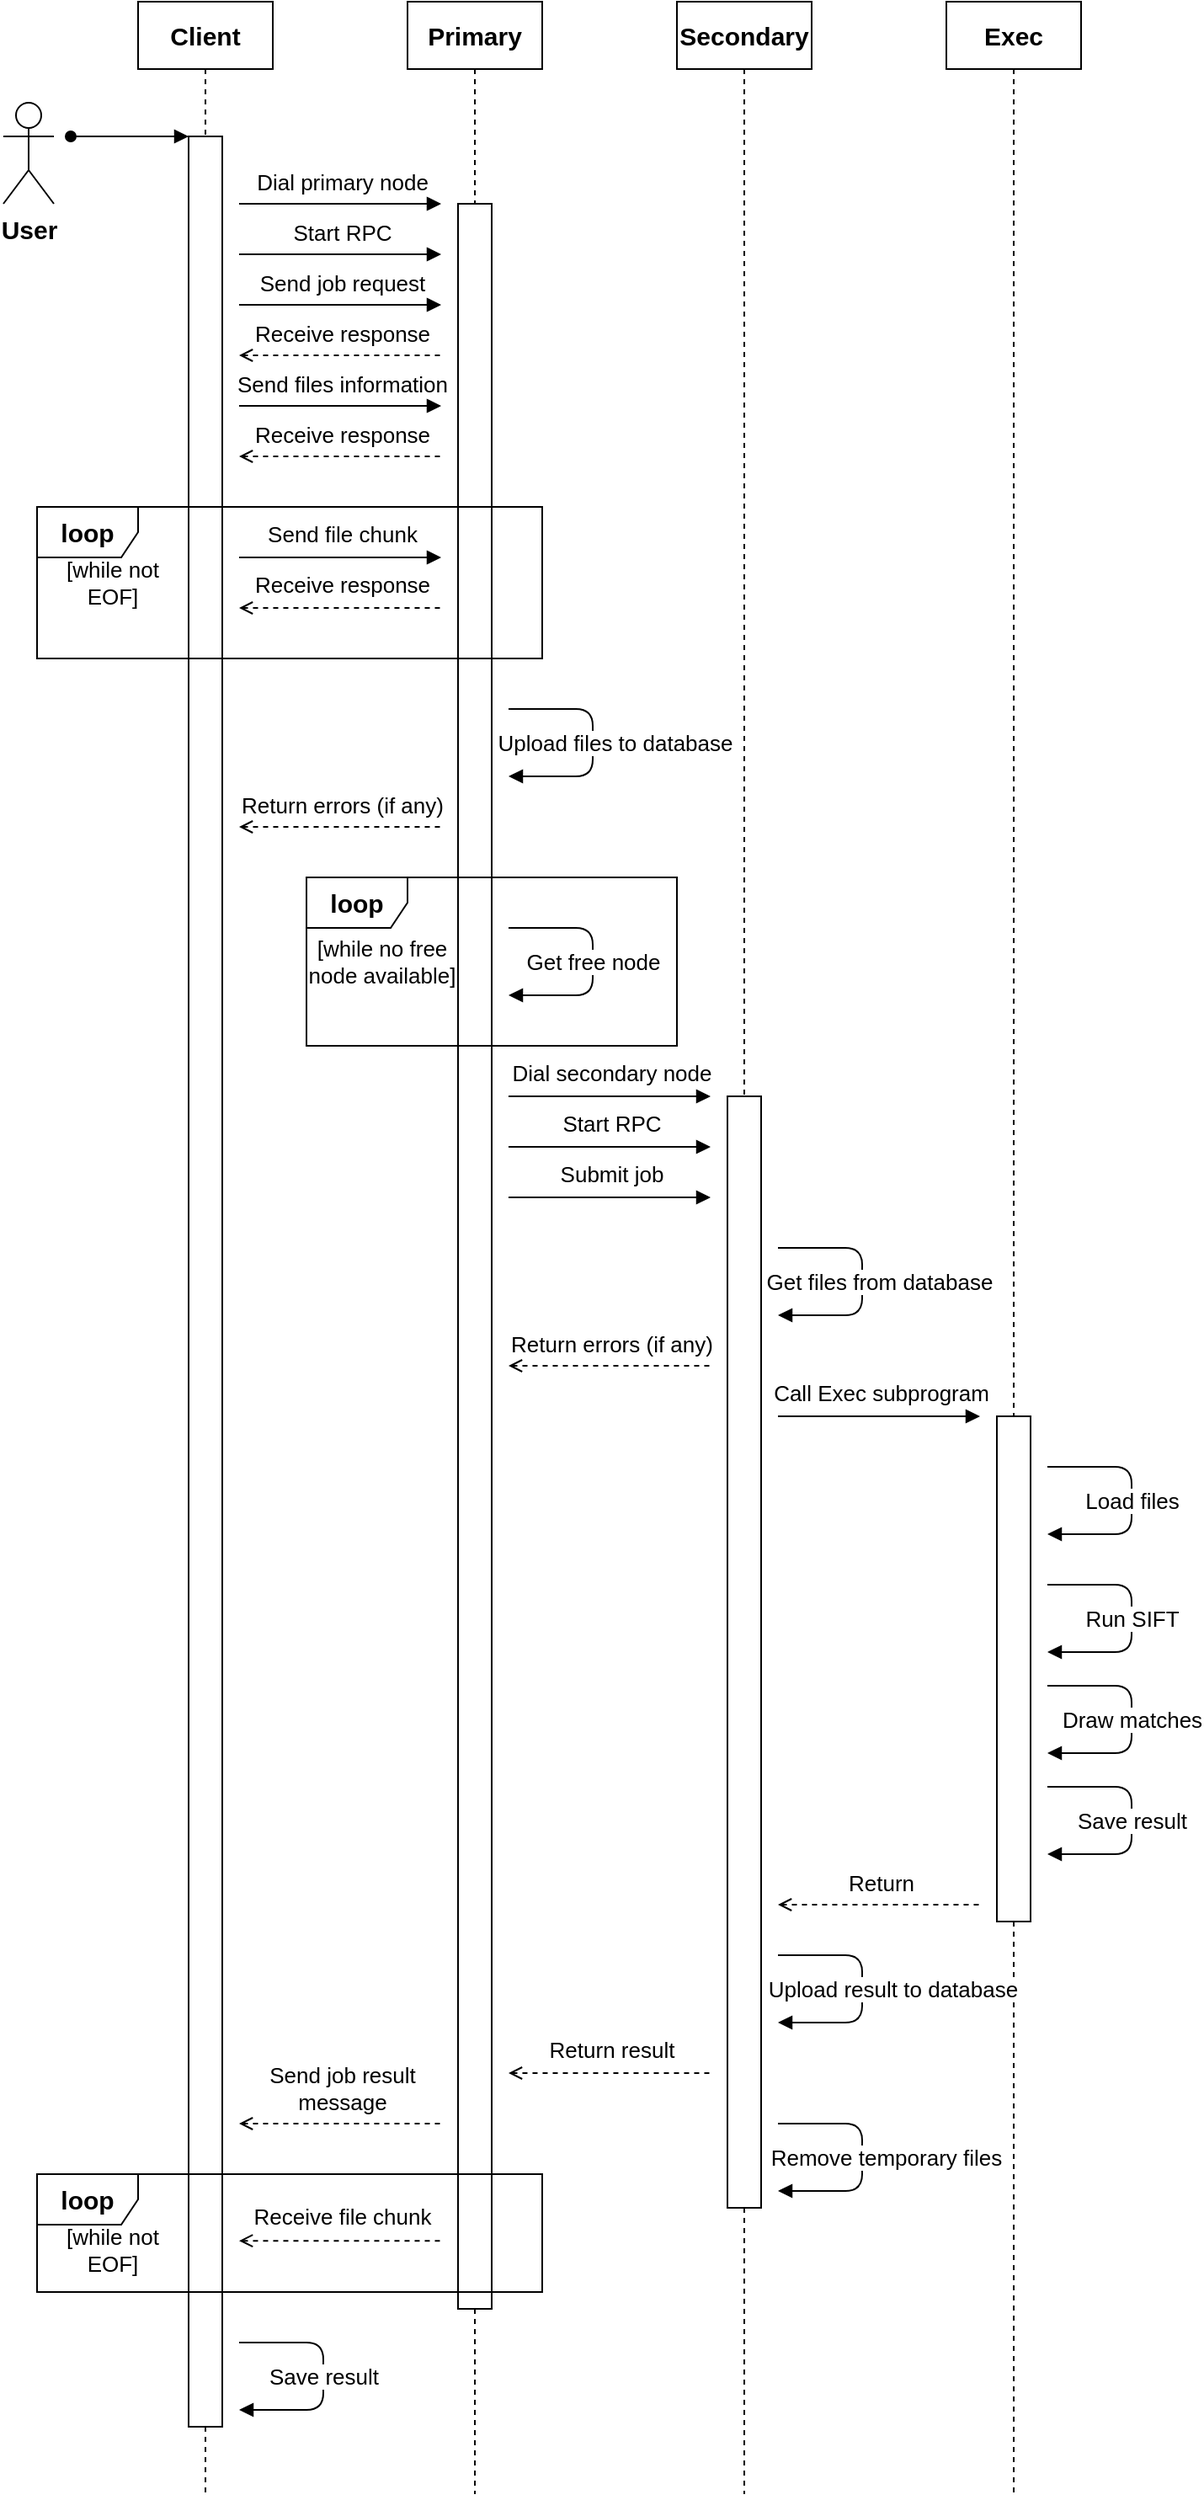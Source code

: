 <mxfile version="13.9.9" type="device"><diagram id="gENrjxhYz6SNcFy4eHOO" name="Page-1"><mxGraphModel dx="2377" dy="1714" grid="1" gridSize="10" guides="1" tooltips="1" connect="1" arrows="1" fold="1" page="1" pageScale="1" pageWidth="850" pageHeight="1100" math="0" shadow="0"><root><mxCell id="0"/><mxCell id="1" parent="0"/><mxCell id="9Et4dc-u3gkdTCAXErPt-13" style="edgeStyle=orthogonalEdgeStyle;rounded=0;orthogonalLoop=1;jettySize=auto;html=1;entryX=0;entryY=0;entryDx=0;entryDy=0;endArrow=block;endFill=1;startArrow=oval;startFill=1;fontSize=13;" parent="1" target="9Et4dc-u3gkdTCAXErPt-8" edge="1"><mxGeometry relative="1" as="geometry"><mxPoint x="80" y="120" as="sourcePoint"/><Array as="points"><mxPoint x="100" y="120"/><mxPoint x="100" y="120"/></Array></mxGeometry></mxCell><mxCell id="9Et4dc-u3gkdTCAXErPt-1" value="User" style="shape=umlActor;verticalLabelPosition=bottom;verticalAlign=top;html=1;outlineConnect=0;fontSize=15;fontStyle=1" parent="1" vertex="1"><mxGeometry x="40" y="100" width="30" height="60" as="geometry"/></mxCell><mxCell id="9Et4dc-u3gkdTCAXErPt-5" style="edgeStyle=orthogonalEdgeStyle;rounded=0;orthogonalLoop=1;jettySize=auto;html=1;dashed=1;endArrow=none;endFill=0;fontSize=13;" parent="1" source="9Et4dc-u3gkdTCAXErPt-8" edge="1"><mxGeometry relative="1" as="geometry"><mxPoint x="160" y="1520.914" as="targetPoint"/></mxGeometry></mxCell><mxCell id="9Et4dc-u3gkdTCAXErPt-2" value="Client" style="rounded=0;whiteSpace=wrap;html=1;fontSize=15;fontStyle=1" parent="1" vertex="1"><mxGeometry x="120" y="40" width="80" height="40" as="geometry"/></mxCell><mxCell id="9Et4dc-u3gkdTCAXErPt-6" style="edgeStyle=orthogonalEdgeStyle;rounded=0;orthogonalLoop=1;jettySize=auto;html=1;dashed=1;endArrow=none;endFill=0;fontSize=13;" parent="1" source="9Et4dc-u3gkdTCAXErPt-9" edge="1"><mxGeometry relative="1" as="geometry"><mxPoint x="320" y="1520" as="targetPoint"/></mxGeometry></mxCell><mxCell id="9Et4dc-u3gkdTCAXErPt-3" value="Primary" style="rounded=0;whiteSpace=wrap;html=1;fontSize=15;fontStyle=1" parent="1" vertex="1"><mxGeometry x="280" y="40" width="80" height="40" as="geometry"/></mxCell><mxCell id="9Et4dc-u3gkdTCAXErPt-4" value="Secondary" style="rounded=0;whiteSpace=wrap;html=1;fontSize=15;fontStyle=1" parent="1" vertex="1"><mxGeometry x="440" y="40" width="80" height="40" as="geometry"/></mxCell><mxCell id="9Et4dc-u3gkdTCAXErPt-9" value="" style="rounded=0;whiteSpace=wrap;html=1;fontSize=13;" parent="1" vertex="1"><mxGeometry x="310" y="160" width="20" height="1250" as="geometry"/></mxCell><mxCell id="9Et4dc-u3gkdTCAXErPt-10" style="edgeStyle=orthogonalEdgeStyle;rounded=0;orthogonalLoop=1;jettySize=auto;html=1;dashed=1;endArrow=none;endFill=0;fontSize=13;" parent="1" source="9Et4dc-u3gkdTCAXErPt-3" target="9Et4dc-u3gkdTCAXErPt-9" edge="1"><mxGeometry relative="1" as="geometry"><mxPoint x="320" y="1080" as="targetPoint"/><mxPoint x="320" y="80" as="sourcePoint"/></mxGeometry></mxCell><mxCell id="9Et4dc-u3gkdTCAXErPt-66" style="edgeStyle=orthogonalEdgeStyle;rounded=0;orthogonalLoop=1;jettySize=auto;html=1;startArrow=none;startFill=0;endArrow=none;endFill=0;dashed=1;fontSize=13;" parent="1" source="9Et4dc-u3gkdTCAXErPt-11" edge="1"><mxGeometry relative="1" as="geometry"><mxPoint x="480" y="1520" as="targetPoint"/></mxGeometry></mxCell><mxCell id="9Et4dc-u3gkdTCAXErPt-11" value="" style="rounded=0;whiteSpace=wrap;html=1;fontSize=13;" parent="1" vertex="1"><mxGeometry x="470" y="690" width="20" height="660" as="geometry"/></mxCell><mxCell id="9Et4dc-u3gkdTCAXErPt-12" style="edgeStyle=orthogonalEdgeStyle;rounded=0;orthogonalLoop=1;jettySize=auto;html=1;dashed=1;endArrow=none;endFill=0;fontSize=13;" parent="1" source="9Et4dc-u3gkdTCAXErPt-4" target="9Et4dc-u3gkdTCAXErPt-11" edge="1"><mxGeometry relative="1" as="geometry"><mxPoint x="480" y="1080" as="targetPoint"/><mxPoint x="480" y="80" as="sourcePoint"/></mxGeometry></mxCell><mxCell id="9Et4dc-u3gkdTCAXErPt-14" value="" style="endArrow=block;html=1;endFill=1;fontSize=13;" parent="1" edge="1"><mxGeometry width="50" height="50" relative="1" as="geometry"><mxPoint x="180" y="160" as="sourcePoint"/><mxPoint x="300" y="160" as="targetPoint"/></mxGeometry></mxCell><mxCell id="9Et4dc-u3gkdTCAXErPt-15" value="Dial primary node" style="edgeLabel;html=1;align=center;verticalAlign=middle;resizable=0;points=[];fontSize=13;" parent="9Et4dc-u3gkdTCAXErPt-14" vertex="1" connectable="0"><mxGeometry x="-0.22" y="-1" relative="1" as="geometry"><mxPoint x="13.33" y="-14" as="offset"/></mxGeometry></mxCell><mxCell id="9Et4dc-u3gkdTCAXErPt-16" value="" style="endArrow=block;html=1;endFill=1;fontSize=13;" parent="1" edge="1"><mxGeometry width="50" height="50" relative="1" as="geometry"><mxPoint x="180" y="190.0" as="sourcePoint"/><mxPoint x="300" y="190.0" as="targetPoint"/></mxGeometry></mxCell><mxCell id="9Et4dc-u3gkdTCAXErPt-17" value="Start RPC" style="edgeLabel;html=1;align=center;verticalAlign=middle;resizable=0;points=[];fontSize=13;" parent="9Et4dc-u3gkdTCAXErPt-16" vertex="1" connectable="0"><mxGeometry x="-0.22" y="-1" relative="1" as="geometry"><mxPoint x="13.33" y="-14" as="offset"/></mxGeometry></mxCell><mxCell id="9Et4dc-u3gkdTCAXErPt-18" value="" style="endArrow=block;html=1;endFill=1;fontSize=13;" parent="1" edge="1"><mxGeometry width="50" height="50" relative="1" as="geometry"><mxPoint x="180" y="220.0" as="sourcePoint"/><mxPoint x="300" y="220.0" as="targetPoint"/></mxGeometry></mxCell><mxCell id="9Et4dc-u3gkdTCAXErPt-19" value="Send job request" style="edgeLabel;html=1;align=center;verticalAlign=middle;resizable=0;points=[];fontSize=13;" parent="9Et4dc-u3gkdTCAXErPt-18" vertex="1" connectable="0"><mxGeometry x="-0.22" y="-1" relative="1" as="geometry"><mxPoint x="13.33" y="-14" as="offset"/></mxGeometry></mxCell><mxCell id="9Et4dc-u3gkdTCAXErPt-20" value="" style="endArrow=none;html=1;endFill=0;startArrow=open;startFill=0;dashed=1;fontSize=13;" parent="1" edge="1"><mxGeometry width="50" height="50" relative="1" as="geometry"><mxPoint x="180" y="250.0" as="sourcePoint"/><mxPoint x="300" y="250.0" as="targetPoint"/></mxGeometry></mxCell><mxCell id="9Et4dc-u3gkdTCAXErPt-21" value="Receive response" style="edgeLabel;html=1;align=center;verticalAlign=middle;resizable=0;points=[];fontSize=13;" parent="9Et4dc-u3gkdTCAXErPt-20" vertex="1" connectable="0"><mxGeometry x="-0.22" y="-1" relative="1" as="geometry"><mxPoint x="13.33" y="-14" as="offset"/></mxGeometry></mxCell><mxCell id="9Et4dc-u3gkdTCAXErPt-22" value="" style="endArrow=block;html=1;endFill=1;fontSize=13;" parent="1" edge="1"><mxGeometry width="50" height="50" relative="1" as="geometry"><mxPoint x="180" y="280.0" as="sourcePoint"/><mxPoint x="300" y="280.0" as="targetPoint"/></mxGeometry></mxCell><mxCell id="9Et4dc-u3gkdTCAXErPt-23" value="Send files information" style="edgeLabel;html=1;align=center;verticalAlign=middle;resizable=0;points=[];fontSize=13;" parent="9Et4dc-u3gkdTCAXErPt-22" vertex="1" connectable="0"><mxGeometry x="-0.22" y="-1" relative="1" as="geometry"><mxPoint x="13.33" y="-14" as="offset"/></mxGeometry></mxCell><mxCell id="9Et4dc-u3gkdTCAXErPt-24" value="" style="endArrow=none;html=1;endFill=0;startArrow=open;startFill=0;dashed=1;fontSize=13;" parent="1" edge="1"><mxGeometry width="50" height="50" relative="1" as="geometry"><mxPoint x="180" y="310" as="sourcePoint"/><mxPoint x="300" y="310" as="targetPoint"/></mxGeometry></mxCell><mxCell id="9Et4dc-u3gkdTCAXErPt-25" value="Receive response" style="edgeLabel;html=1;align=center;verticalAlign=middle;resizable=0;points=[];fontSize=13;" parent="9Et4dc-u3gkdTCAXErPt-24" vertex="1" connectable="0"><mxGeometry x="-0.22" y="-1" relative="1" as="geometry"><mxPoint x="13.33" y="-14" as="offset"/></mxGeometry></mxCell><mxCell id="9Et4dc-u3gkdTCAXErPt-39" value="" style="endArrow=block;html=1;endFill=1;fontSize=13;" parent="1" edge="1"><mxGeometry width="50" height="50" relative="1" as="geometry"><mxPoint x="180" y="1430" as="sourcePoint"/><mxPoint x="180" y="1470" as="targetPoint"/><Array as="points"><mxPoint x="230" y="1430"/><mxPoint x="230" y="1470"/></Array></mxGeometry></mxCell><mxCell id="9Et4dc-u3gkdTCAXErPt-40" value="Save result" style="edgeLabel;html=1;align=center;verticalAlign=middle;resizable=0;points=[];fontSize=13;" parent="9Et4dc-u3gkdTCAXErPt-39" vertex="1" connectable="0"><mxGeometry x="0.101" y="2" relative="1" as="geometry"><mxPoint x="-2" y="-7.14" as="offset"/></mxGeometry></mxCell><mxCell id="9Et4dc-u3gkdTCAXErPt-47" value="" style="endArrow=block;html=1;endFill=1;fontSize=13;" parent="1" edge="1"><mxGeometry width="50" height="50" relative="1" as="geometry"><mxPoint x="340" y="460" as="sourcePoint"/><mxPoint x="340" y="500" as="targetPoint"/><Array as="points"><mxPoint x="390" y="460"/><mxPoint x="390" y="500"/></Array></mxGeometry></mxCell><mxCell id="9Et4dc-u3gkdTCAXErPt-48" value="Upload files to database" style="edgeLabel;html=1;align=center;verticalAlign=middle;resizable=0;points=[];fontSize=13;" parent="9Et4dc-u3gkdTCAXErPt-47" vertex="1" connectable="0"><mxGeometry x="0.101" y="2" relative="1" as="geometry"><mxPoint x="11" y="-7.14" as="offset"/></mxGeometry></mxCell><mxCell id="9Et4dc-u3gkdTCAXErPt-51" value="&lt;b&gt;&lt;font style=&quot;font-size: 15px&quot;&gt;loop&lt;/font&gt;&lt;/b&gt;" style="shape=umlFrame;whiteSpace=wrap;html=1;container=1;collapsible=0;recursiveResize=0;fontSize=13;" parent="1" vertex="1"><mxGeometry x="220" y="560" width="220" height="100" as="geometry"/></mxCell><mxCell id="9Et4dc-u3gkdTCAXErPt-52" value="[while no free node available]" style="text;html=1;strokeColor=none;fillColor=none;align=center;verticalAlign=middle;whiteSpace=wrap;rounded=0;fontSize=13;" parent="9Et4dc-u3gkdTCAXErPt-51" vertex="1"><mxGeometry y="30" width="90" height="40" as="geometry"/></mxCell><mxCell id="9Et4dc-u3gkdTCAXErPt-83" value="" style="endArrow=block;html=1;endFill=1;fontSize=13;" parent="9Et4dc-u3gkdTCAXErPt-51" edge="1"><mxGeometry width="50" height="50" relative="1" as="geometry"><mxPoint x="120" y="30" as="sourcePoint"/><mxPoint x="120" y="70" as="targetPoint"/><Array as="points"><mxPoint x="170" y="30"/><mxPoint x="170" y="70"/></Array></mxGeometry></mxCell><mxCell id="9Et4dc-u3gkdTCAXErPt-84" value="Get free node" style="edgeLabel;html=1;align=center;verticalAlign=middle;resizable=0;points=[];fontSize=13;" parent="9Et4dc-u3gkdTCAXErPt-83" vertex="1" connectable="0"><mxGeometry x="0.101" y="2" relative="1" as="geometry"><mxPoint x="-2" y="-7.24" as="offset"/></mxGeometry></mxCell><mxCell id="9Et4dc-u3gkdTCAXErPt-55" value="" style="endArrow=block;html=1;endFill=1;fontSize=13;" parent="1" edge="1"><mxGeometry width="50" height="50" relative="1" as="geometry"><mxPoint x="340" y="690" as="sourcePoint"/><mxPoint x="460" y="690" as="targetPoint"/></mxGeometry></mxCell><mxCell id="9Et4dc-u3gkdTCAXErPt-56" value="Dial secondary node" style="edgeLabel;html=1;align=center;verticalAlign=middle;resizable=0;points=[];fontSize=13;" parent="9Et4dc-u3gkdTCAXErPt-55" vertex="1" connectable="0"><mxGeometry x="-0.22" y="-1" relative="1" as="geometry"><mxPoint x="13.33" y="-15" as="offset"/></mxGeometry></mxCell><mxCell id="9Et4dc-u3gkdTCAXErPt-57" value="" style="endArrow=block;html=1;endFill=1;fontSize=13;" parent="1" edge="1"><mxGeometry width="50" height="50" relative="1" as="geometry"><mxPoint x="340" y="720" as="sourcePoint"/><mxPoint x="460" y="720" as="targetPoint"/></mxGeometry></mxCell><mxCell id="9Et4dc-u3gkdTCAXErPt-58" value="Start RPC" style="edgeLabel;html=1;align=center;verticalAlign=middle;resizable=0;points=[];fontSize=13;" parent="9Et4dc-u3gkdTCAXErPt-57" vertex="1" connectable="0"><mxGeometry x="-0.22" y="-1" relative="1" as="geometry"><mxPoint x="13.33" y="-15" as="offset"/></mxGeometry></mxCell><mxCell id="9Et4dc-u3gkdTCAXErPt-59" value="" style="endArrow=block;html=1;endFill=1;fontSize=13;" parent="1" edge="1"><mxGeometry width="50" height="50" relative="1" as="geometry"><mxPoint x="340" y="750" as="sourcePoint"/><mxPoint x="460" y="750" as="targetPoint"/></mxGeometry></mxCell><mxCell id="9Et4dc-u3gkdTCAXErPt-60" value="Submit job" style="edgeLabel;html=1;align=center;verticalAlign=middle;resizable=0;points=[];fontSize=13;" parent="9Et4dc-u3gkdTCAXErPt-59" vertex="1" connectable="0"><mxGeometry x="-0.22" y="-1" relative="1" as="geometry"><mxPoint x="13.33" y="-15" as="offset"/></mxGeometry></mxCell><mxCell id="9Et4dc-u3gkdTCAXErPt-62" value="" style="endArrow=none;html=1;endFill=0;startArrow=open;startFill=0;dashed=1;fontSize=13;" parent="1" edge="1"><mxGeometry width="50" height="50" relative="1" as="geometry"><mxPoint x="180" y="1300" as="sourcePoint"/><mxPoint x="300" y="1300" as="targetPoint"/></mxGeometry></mxCell><mxCell id="9Et4dc-u3gkdTCAXErPt-63" value="Send job result&lt;br&gt;message" style="edgeLabel;html=1;align=center;verticalAlign=middle;resizable=0;points=[];fontSize=13;labelBackgroundColor=#ffffff;" parent="9Et4dc-u3gkdTCAXErPt-62" vertex="1" connectable="0"><mxGeometry x="-0.22" y="-1" relative="1" as="geometry"><mxPoint x="13.33" y="-22" as="offset"/></mxGeometry></mxCell><mxCell id="9Et4dc-u3gkdTCAXErPt-64" value="" style="endArrow=none;html=1;endFill=0;startArrow=open;startFill=0;dashed=1;fontSize=13;" parent="1" edge="1"><mxGeometry width="50" height="50" relative="1" as="geometry"><mxPoint x="340" y="1270" as="sourcePoint"/><mxPoint x="460" y="1270" as="targetPoint"/></mxGeometry></mxCell><mxCell id="9Et4dc-u3gkdTCAXErPt-65" value="Return result" style="edgeLabel;html=1;align=center;verticalAlign=middle;resizable=0;points=[];fontSize=13;" parent="9Et4dc-u3gkdTCAXErPt-64" vertex="1" connectable="0"><mxGeometry x="-0.22" y="-1" relative="1" as="geometry"><mxPoint x="13.33" y="-15" as="offset"/></mxGeometry></mxCell><mxCell id="9Et4dc-u3gkdTCAXErPt-8" value="" style="rounded=0;whiteSpace=wrap;html=1;fontSize=13;" parent="1" vertex="1"><mxGeometry x="150" y="120" width="20" height="1360" as="geometry"/></mxCell><mxCell id="9Et4dc-u3gkdTCAXErPt-67" style="edgeStyle=orthogonalEdgeStyle;rounded=0;orthogonalLoop=1;jettySize=auto;html=1;dashed=1;endArrow=none;endFill=0;fontSize=13;" parent="1" source="9Et4dc-u3gkdTCAXErPt-2" target="9Et4dc-u3gkdTCAXErPt-8" edge="1"><mxGeometry relative="1" as="geometry"><mxPoint x="160" y="1200" as="targetPoint"/><mxPoint x="160" y="80" as="sourcePoint"/></mxGeometry></mxCell><mxCell id="9Et4dc-u3gkdTCAXErPt-53" value="" style="endArrow=block;html=1;endFill=1;fontSize=13;" parent="1" edge="1"><mxGeometry width="50" height="50" relative="1" as="geometry"><mxPoint x="500" y="780" as="sourcePoint"/><mxPoint x="500" y="820" as="targetPoint"/><Array as="points"><mxPoint x="550" y="780"/><mxPoint x="550" y="820"/></Array></mxGeometry></mxCell><mxCell id="9Et4dc-u3gkdTCAXErPt-54" value="Get files from database" style="edgeLabel;html=1;align=center;verticalAlign=middle;resizable=0;points=[];fontSize=13;" parent="9Et4dc-u3gkdTCAXErPt-53" vertex="1" connectable="0"><mxGeometry x="0.101" y="2" relative="1" as="geometry"><mxPoint x="8" y="-7.5" as="offset"/></mxGeometry></mxCell><mxCell id="9Et4dc-u3gkdTCAXErPt-68" value="Exec" style="rounded=0;whiteSpace=wrap;html=1;fontSize=15;fontStyle=1" parent="1" vertex="1"><mxGeometry x="600" y="40" width="80" height="40" as="geometry"/></mxCell><mxCell id="9Et4dc-u3gkdTCAXErPt-69" style="edgeStyle=orthogonalEdgeStyle;rounded=0;orthogonalLoop=1;jettySize=auto;html=1;dashed=1;endArrow=none;endFill=0;fontSize=13;" parent="1" source="9Et4dc-u3gkdTCAXErPt-70" edge="1"><mxGeometry relative="1" as="geometry"><mxPoint x="640" y="1520" as="targetPoint"/><mxPoint x="640" y="80" as="sourcePoint"/></mxGeometry></mxCell><mxCell id="9Et4dc-u3gkdTCAXErPt-70" value="" style="rounded=0;whiteSpace=wrap;html=1;fontSize=13;" parent="1" vertex="1"><mxGeometry x="630" y="880" width="20" height="300" as="geometry"/></mxCell><mxCell id="9Et4dc-u3gkdTCAXErPt-71" style="edgeStyle=orthogonalEdgeStyle;rounded=0;orthogonalLoop=1;jettySize=auto;html=1;dashed=1;endArrow=none;endFill=0;fontSize=13;" parent="1" source="9Et4dc-u3gkdTCAXErPt-68" target="9Et4dc-u3gkdTCAXErPt-70" edge="1"><mxGeometry relative="1" as="geometry"><mxPoint x="640" y="1200" as="targetPoint"/><mxPoint x="640" y="80" as="sourcePoint"/></mxGeometry></mxCell><mxCell id="9Et4dc-u3gkdTCAXErPt-73" value="" style="endArrow=block;html=1;endFill=1;fontSize=13;" parent="1" edge="1"><mxGeometry width="50" height="50" relative="1" as="geometry"><mxPoint x="500" y="880" as="sourcePoint"/><mxPoint x="620" y="880" as="targetPoint"/></mxGeometry></mxCell><mxCell id="9Et4dc-u3gkdTCAXErPt-74" value="Call Exec subprogram" style="edgeLabel;html=1;align=center;verticalAlign=middle;resizable=0;points=[];fontSize=13;" parent="9Et4dc-u3gkdTCAXErPt-73" vertex="1" connectable="0"><mxGeometry x="-0.22" y="-1" relative="1" as="geometry"><mxPoint x="13.33" y="-15" as="offset"/></mxGeometry></mxCell><mxCell id="9Et4dc-u3gkdTCAXErPt-75" value="" style="endArrow=block;html=1;endFill=1;fontSize=13;" parent="1" edge="1"><mxGeometry width="50" height="50" relative="1" as="geometry"><mxPoint x="660" y="910" as="sourcePoint"/><mxPoint x="660" y="950" as="targetPoint"/><Array as="points"><mxPoint x="710" y="910"/><mxPoint x="710" y="950"/></Array></mxGeometry></mxCell><mxCell id="9Et4dc-u3gkdTCAXErPt-76" value="Load files" style="edgeLabel;html=1;align=center;verticalAlign=middle;resizable=0;points=[];fontSize=13;" parent="9Et4dc-u3gkdTCAXErPt-75" vertex="1" connectable="0"><mxGeometry x="0.101" y="2" relative="1" as="geometry"><mxPoint x="-2" y="-7.14" as="offset"/></mxGeometry></mxCell><mxCell id="9Et4dc-u3gkdTCAXErPt-77" value="" style="endArrow=block;html=1;endFill=1;fontSize=13;" parent="1" edge="1"><mxGeometry width="50" height="50" relative="1" as="geometry"><mxPoint x="660" y="980" as="sourcePoint"/><mxPoint x="660" y="1020" as="targetPoint"/><Array as="points"><mxPoint x="710" y="980"/><mxPoint x="710" y="1020"/></Array></mxGeometry></mxCell><mxCell id="9Et4dc-u3gkdTCAXErPt-78" value="Run SIFT" style="edgeLabel;html=1;align=center;verticalAlign=middle;resizable=0;points=[];fontSize=13;" parent="9Et4dc-u3gkdTCAXErPt-77" vertex="1" connectable="0"><mxGeometry x="0.101" y="2" relative="1" as="geometry"><mxPoint x="-2" y="-7.14" as="offset"/></mxGeometry></mxCell><mxCell id="9Et4dc-u3gkdTCAXErPt-79" value="" style="endArrow=block;html=1;endFill=1;fontSize=13;" parent="1" edge="1"><mxGeometry width="50" height="50" relative="1" as="geometry"><mxPoint x="660" y="1040" as="sourcePoint"/><mxPoint x="660" y="1080" as="targetPoint"/><Array as="points"><mxPoint x="710" y="1040"/><mxPoint x="710" y="1080"/></Array></mxGeometry></mxCell><mxCell id="9Et4dc-u3gkdTCAXErPt-80" value="Draw matches" style="edgeLabel;html=1;align=center;verticalAlign=middle;resizable=0;points=[];fontSize=13;" parent="9Et4dc-u3gkdTCAXErPt-79" vertex="1" connectable="0"><mxGeometry x="0.101" y="2" relative="1" as="geometry"><mxPoint x="-2" y="-7.14" as="offset"/></mxGeometry></mxCell><mxCell id="9Et4dc-u3gkdTCAXErPt-81" value="" style="endArrow=block;html=1;endFill=1;fontSize=13;" parent="1" edge="1"><mxGeometry width="50" height="50" relative="1" as="geometry"><mxPoint x="660" y="1100" as="sourcePoint"/><mxPoint x="660" y="1140" as="targetPoint"/><Array as="points"><mxPoint x="710" y="1100"/><mxPoint x="710" y="1140"/></Array></mxGeometry></mxCell><mxCell id="9Et4dc-u3gkdTCAXErPt-82" value="Save result" style="edgeLabel;html=1;align=center;verticalAlign=middle;resizable=0;points=[];fontSize=13;" parent="9Et4dc-u3gkdTCAXErPt-81" vertex="1" connectable="0"><mxGeometry x="0.101" y="2" relative="1" as="geometry"><mxPoint x="-2" y="-7.14" as="offset"/></mxGeometry></mxCell><mxCell id="9Et4dc-u3gkdTCAXErPt-85" value="" style="endArrow=none;html=1;endFill=0;startArrow=open;startFill=0;dashed=1;fontSize=13;" parent="1" edge="1"><mxGeometry width="50" height="50" relative="1" as="geometry"><mxPoint x="500" y="1170" as="sourcePoint"/><mxPoint x="620" y="1170" as="targetPoint"/></mxGeometry></mxCell><mxCell id="9Et4dc-u3gkdTCAXErPt-86" value="Return" style="edgeLabel;html=1;align=center;verticalAlign=middle;resizable=0;points=[];fontSize=13;" parent="9Et4dc-u3gkdTCAXErPt-85" vertex="1" connectable="0"><mxGeometry x="-0.22" y="-1" relative="1" as="geometry"><mxPoint x="13.33" y="-14" as="offset"/></mxGeometry></mxCell><mxCell id="9Et4dc-u3gkdTCAXErPt-87" value="" style="endArrow=block;html=1;endFill=1;fontSize=13;" parent="1" edge="1"><mxGeometry width="50" height="50" relative="1" as="geometry"><mxPoint x="500" y="1200" as="sourcePoint"/><mxPoint x="500" y="1240" as="targetPoint"/><Array as="points"><mxPoint x="550" y="1200"/><mxPoint x="550" y="1240"/></Array></mxGeometry></mxCell><mxCell id="9Et4dc-u3gkdTCAXErPt-88" value="Upload result to database" style="edgeLabel;html=1;align=center;verticalAlign=middle;resizable=0;points=[];fontSize=13;" parent="9Et4dc-u3gkdTCAXErPt-87" vertex="1" connectable="0"><mxGeometry x="0.101" y="2" relative="1" as="geometry"><mxPoint x="16" y="-7.14" as="offset"/></mxGeometry></mxCell><mxCell id="9Et4dc-u3gkdTCAXErPt-89" value="" style="endArrow=block;html=1;endFill=1;fontSize=13;" parent="1" edge="1"><mxGeometry width="50" height="50" relative="1" as="geometry"><mxPoint x="500" y="1300" as="sourcePoint"/><mxPoint x="500" y="1340" as="targetPoint"/><Array as="points"><mxPoint x="550" y="1300"/><mxPoint x="550" y="1340"/></Array></mxGeometry></mxCell><mxCell id="9Et4dc-u3gkdTCAXErPt-90" value="Remove temporary files" style="edgeLabel;html=1;align=center;verticalAlign=middle;resizable=0;points=[];fontSize=13;" parent="9Et4dc-u3gkdTCAXErPt-89" vertex="1" connectable="0"><mxGeometry x="0.101" y="2" relative="1" as="geometry"><mxPoint x="12" y="-7.14" as="offset"/></mxGeometry></mxCell><mxCell id="A5GCPfB0vtJoU3Nh6ZRi-1" value="" style="endArrow=none;html=1;endFill=0;startArrow=open;startFill=0;dashed=1;fontSize=13;" parent="1" edge="1"><mxGeometry width="50" height="50" relative="1" as="geometry"><mxPoint x="180" y="530" as="sourcePoint"/><mxPoint x="300" y="530" as="targetPoint"/></mxGeometry></mxCell><mxCell id="A5GCPfB0vtJoU3Nh6ZRi-2" value="Return errors (if any)" style="edgeLabel;html=1;align=center;verticalAlign=middle;resizable=0;points=[];fontSize=13;" parent="A5GCPfB0vtJoU3Nh6ZRi-1" vertex="1" connectable="0"><mxGeometry x="-0.22" y="-1" relative="1" as="geometry"><mxPoint x="13.33" y="-14" as="offset"/></mxGeometry></mxCell><mxCell id="A5GCPfB0vtJoU3Nh6ZRi-5" value="" style="endArrow=none;html=1;endFill=0;startArrow=open;startFill=0;dashed=1;fontSize=13;" parent="1" edge="1"><mxGeometry width="50" height="50" relative="1" as="geometry"><mxPoint x="340" y="850" as="sourcePoint"/><mxPoint x="460" y="850" as="targetPoint"/></mxGeometry></mxCell><mxCell id="A5GCPfB0vtJoU3Nh6ZRi-6" value="Return errors (if any)" style="edgeLabel;html=1;align=center;verticalAlign=middle;resizable=0;points=[];fontSize=13;" parent="A5GCPfB0vtJoU3Nh6ZRi-5" vertex="1" connectable="0"><mxGeometry x="-0.22" y="-1" relative="1" as="geometry"><mxPoint x="13.33" y="-14" as="offset"/></mxGeometry></mxCell><mxCell id="9Et4dc-u3gkdTCAXErPt-26" value="&lt;b&gt;&lt;font style=&quot;font-size: 15px&quot;&gt;loop&lt;/font&gt;&lt;/b&gt;" style="shape=umlFrame;whiteSpace=wrap;html=1;container=1;collapsible=0;recursiveResize=0;fontSize=13;" parent="1" vertex="1"><mxGeometry x="60" y="340" width="300" height="90" as="geometry"/></mxCell><mxCell id="9Et4dc-u3gkdTCAXErPt-31" value="" style="endArrow=none;html=1;endFill=0;startArrow=open;startFill=0;dashed=1;fontSize=13;" parent="9Et4dc-u3gkdTCAXErPt-26" edge="1"><mxGeometry width="50" height="50" relative="1" as="geometry"><mxPoint x="120" y="60" as="sourcePoint"/><mxPoint x="240" y="60" as="targetPoint"/></mxGeometry></mxCell><mxCell id="9Et4dc-u3gkdTCAXErPt-32" value="Receive response" style="edgeLabel;html=1;align=center;verticalAlign=middle;resizable=0;points=[];fontSize=13;" parent="9Et4dc-u3gkdTCAXErPt-31" vertex="1" connectable="0"><mxGeometry x="-0.22" y="-1" relative="1" as="geometry"><mxPoint x="13.33" y="-15" as="offset"/></mxGeometry></mxCell><mxCell id="9Et4dc-u3gkdTCAXErPt-29" value="" style="endArrow=block;html=1;endFill=1;fontSize=13;" parent="9Et4dc-u3gkdTCAXErPt-26" edge="1"><mxGeometry width="50" height="50" relative="1" as="geometry"><mxPoint x="120" y="30.0" as="sourcePoint"/><mxPoint x="240" y="30.0" as="targetPoint"/></mxGeometry></mxCell><mxCell id="9Et4dc-u3gkdTCAXErPt-30" value="Send file chunk" style="edgeLabel;html=1;align=center;verticalAlign=middle;resizable=0;points=[];fontSize=13;" parent="9Et4dc-u3gkdTCAXErPt-29" vertex="1" connectable="0"><mxGeometry x="-0.22" y="-1" relative="1" as="geometry"><mxPoint x="13.33" y="-15" as="offset"/></mxGeometry></mxCell><mxCell id="9Et4dc-u3gkdTCAXErPt-28" value="[while not EOF]" style="text;html=1;strokeColor=none;fillColor=none;align=center;verticalAlign=middle;whiteSpace=wrap;rounded=0;fontSize=13;" parent="9Et4dc-u3gkdTCAXErPt-26" vertex="1"><mxGeometry y="30" width="90" height="30" as="geometry"/></mxCell><mxCell id="9Et4dc-u3gkdTCAXErPt-33" value="&lt;font style=&quot;font-size: 15px&quot;&gt;&lt;b&gt;loop&lt;/b&gt;&lt;/font&gt;" style="shape=umlFrame;whiteSpace=wrap;html=1;container=1;collapsible=0;recursiveResize=0;fontSize=13;" parent="1" vertex="1"><mxGeometry x="60" y="1330" width="300" height="70" as="geometry"/></mxCell><mxCell id="9Et4dc-u3gkdTCAXErPt-34" value="" style="endArrow=none;html=1;endFill=0;startArrow=open;startFill=0;dashed=1;fontSize=13;" parent="9Et4dc-u3gkdTCAXErPt-33" edge="1"><mxGeometry width="50" height="50" relative="1" as="geometry"><mxPoint x="120" y="39.58" as="sourcePoint"/><mxPoint x="240" y="39.58" as="targetPoint"/></mxGeometry></mxCell><mxCell id="9Et4dc-u3gkdTCAXErPt-35" value="Receive file chunk" style="edgeLabel;html=1;align=center;verticalAlign=middle;resizable=0;points=[];fontSize=13;" parent="9Et4dc-u3gkdTCAXErPt-34" vertex="1" connectable="0"><mxGeometry x="-0.22" y="-1" relative="1" as="geometry"><mxPoint x="13.33" y="-16" as="offset"/></mxGeometry></mxCell><mxCell id="9Et4dc-u3gkdTCAXErPt-38" value="[while not EOF]" style="text;html=1;strokeColor=none;fillColor=none;align=center;verticalAlign=middle;whiteSpace=wrap;rounded=0;fontSize=13;" parent="9Et4dc-u3gkdTCAXErPt-33" vertex="1"><mxGeometry y="30" width="90" height="30" as="geometry"/></mxCell></root></mxGraphModel></diagram></mxfile>
